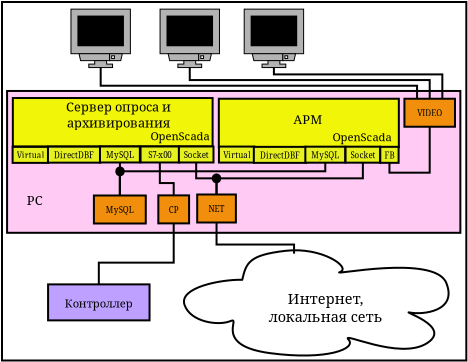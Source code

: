 <?xml version="1.0" encoding="UTF-8"?>
<dia:diagram xmlns:dia="http://www.lysator.liu.se/~alla/dia/">
  <dia:layer name="Тло" visible="true">
    <dia:group>
      <dia:object type="Standard - Box" version="0" id="O0">
        <dia:attribute name="obj_pos">
          <dia:point val="0.17,0.21"/>
        </dia:attribute>
        <dia:attribute name="obj_bb">
          <dia:rectangle val="0.12,0.16;23.436,18.186"/>
        </dia:attribute>
        <dia:attribute name="elem_corner">
          <dia:point val="0.17,0.21"/>
        </dia:attribute>
        <dia:attribute name="elem_width">
          <dia:real val="23.216"/>
        </dia:attribute>
        <dia:attribute name="elem_height">
          <dia:real val="17.925"/>
        </dia:attribute>
        <dia:attribute name="show_background">
          <dia:boolean val="true"/>
        </dia:attribute>
      </dia:object>
      <dia:object type="Standard - Box" version="0" id="O1">
        <dia:attribute name="obj_pos">
          <dia:point val="0.424,4.658"/>
        </dia:attribute>
        <dia:attribute name="obj_bb">
          <dia:rectangle val="0.374,4.608;23.138,11.799"/>
        </dia:attribute>
        <dia:attribute name="elem_corner">
          <dia:point val="0.424,4.658"/>
        </dia:attribute>
        <dia:attribute name="elem_width">
          <dia:real val="22.664"/>
        </dia:attribute>
        <dia:attribute name="elem_height">
          <dia:real val="7.092"/>
        </dia:attribute>
        <dia:attribute name="inner_color">
          <dia:color val="#ffcbf5"/>
        </dia:attribute>
        <dia:attribute name="show_background">
          <dia:boolean val="true"/>
        </dia:attribute>
      </dia:object>
      <dia:object type="Standard - Box" version="0" id="O2">
        <dia:attribute name="obj_pos">
          <dia:point val="0.712,5.011"/>
        </dia:attribute>
        <dia:attribute name="obj_bb">
          <dia:rectangle val="0.662,4.961;10.75,7.484"/>
        </dia:attribute>
        <dia:attribute name="elem_corner">
          <dia:point val="0.712,5.011"/>
        </dia:attribute>
        <dia:attribute name="elem_width">
          <dia:real val="9.988"/>
        </dia:attribute>
        <dia:attribute name="elem_height">
          <dia:real val="2.422"/>
        </dia:attribute>
        <dia:attribute name="inner_color">
          <dia:color val="#f1f507"/>
        </dia:attribute>
        <dia:attribute name="show_background">
          <dia:boolean val="true"/>
        </dia:attribute>
      </dia:object>
      <dia:object type="Standard - Text" version="0" id="O3">
        <dia:attribute name="obj_pos">
          <dia:point val="1.801,10.354"/>
        </dia:attribute>
        <dia:attribute name="obj_bb">
          <dia:rectangle val="1.291,9.738;2.312,10.538"/>
        </dia:attribute>
        <dia:attribute name="text">
          <dia:composite type="text">
            <dia:attribute name="string">
              <dia:string>#PC#</dia:string>
            </dia:attribute>
            <dia:attribute name="font">
              <dia:font name="Times-Roman"/>
            </dia:attribute>
            <dia:attribute name="height">
              <dia:real val="0.8"/>
            </dia:attribute>
            <dia:attribute name="pos">
              <dia:point val="1.801,10.354"/>
            </dia:attribute>
            <dia:attribute name="color">
              <dia:color val="#000000"/>
            </dia:attribute>
            <dia:attribute name="alignment">
              <dia:enum val="1"/>
            </dia:attribute>
          </dia:composite>
        </dia:attribute>
      </dia:object>
      <dia:object type="Flowchart - Box" version="0" id="O4">
        <dia:attribute name="obj_pos">
          <dia:point val="0.7,7.454"/>
        </dia:attribute>
        <dia:attribute name="obj_bb">
          <dia:rectangle val="0.65,7.404;2.524,8.304"/>
        </dia:attribute>
        <dia:attribute name="elem_corner">
          <dia:point val="0.7,7.454"/>
        </dia:attribute>
        <dia:attribute name="elem_width">
          <dia:real val="1.774"/>
        </dia:attribute>
        <dia:attribute name="elem_height">
          <dia:real val="0.8"/>
        </dia:attribute>
        <dia:attribute name="inner_color">
          <dia:color val="#e7f11f"/>
        </dia:attribute>
        <dia:attribute name="show_background">
          <dia:boolean val="true"/>
        </dia:attribute>
        <dia:attribute name="padding">
          <dia:real val="0.1"/>
        </dia:attribute>
        <dia:attribute name="text">
          <dia:composite type="text">
            <dia:attribute name="string">
              <dia:string>#Virtual#</dia:string>
            </dia:attribute>
            <dia:attribute name="font">
              <dia:font name="Times-Roman"/>
            </dia:attribute>
            <dia:attribute name="height">
              <dia:real val="0.5"/>
            </dia:attribute>
            <dia:attribute name="pos">
              <dia:point val="1.587,7.989"/>
            </dia:attribute>
            <dia:attribute name="color">
              <dia:color val="#000000"/>
            </dia:attribute>
            <dia:attribute name="alignment">
              <dia:enum val="1"/>
            </dia:attribute>
          </dia:composite>
        </dia:attribute>
      </dia:object>
      <dia:object type="Flowchart - Box" version="0" id="O5">
        <dia:attribute name="obj_pos">
          <dia:point val="2.468,7.443"/>
        </dia:attribute>
        <dia:attribute name="obj_bb">
          <dia:rectangle val="2.418,7.393;5.128,8.293"/>
        </dia:attribute>
        <dia:attribute name="elem_corner">
          <dia:point val="2.468,7.443"/>
        </dia:attribute>
        <dia:attribute name="elem_width">
          <dia:real val="2.61"/>
        </dia:attribute>
        <dia:attribute name="elem_height">
          <dia:real val="0.8"/>
        </dia:attribute>
        <dia:attribute name="inner_color">
          <dia:color val="#e7f11f"/>
        </dia:attribute>
        <dia:attribute name="show_background">
          <dia:boolean val="true"/>
        </dia:attribute>
        <dia:attribute name="padding">
          <dia:real val="0.1"/>
        </dia:attribute>
        <dia:attribute name="text">
          <dia:composite type="text">
            <dia:attribute name="string">
              <dia:string>#DirectDBF#</dia:string>
            </dia:attribute>
            <dia:attribute name="font">
              <dia:font name="Times-Roman"/>
            </dia:attribute>
            <dia:attribute name="height">
              <dia:real val="0.5"/>
            </dia:attribute>
            <dia:attribute name="pos">
              <dia:point val="3.773,7.978"/>
            </dia:attribute>
            <dia:attribute name="color">
              <dia:color val="#000000"/>
            </dia:attribute>
            <dia:attribute name="alignment">
              <dia:enum val="1"/>
            </dia:attribute>
          </dia:composite>
        </dia:attribute>
      </dia:object>
      <dia:object type="Flowchart - Box" version="0" id="O6">
        <dia:attribute name="obj_pos">
          <dia:point val="5.069,7.434"/>
        </dia:attribute>
        <dia:attribute name="obj_bb">
          <dia:rectangle val="5.019,7.384;7.113,8.284"/>
        </dia:attribute>
        <dia:attribute name="elem_corner">
          <dia:point val="5.069,7.434"/>
        </dia:attribute>
        <dia:attribute name="elem_width">
          <dia:real val="1.994"/>
        </dia:attribute>
        <dia:attribute name="elem_height">
          <dia:real val="0.8"/>
        </dia:attribute>
        <dia:attribute name="inner_color">
          <dia:color val="#e7f11f"/>
        </dia:attribute>
        <dia:attribute name="show_background">
          <dia:boolean val="true"/>
        </dia:attribute>
        <dia:attribute name="padding">
          <dia:real val="0.1"/>
        </dia:attribute>
        <dia:attribute name="text">
          <dia:composite type="text">
            <dia:attribute name="string">
              <dia:string>#MySQL#</dia:string>
            </dia:attribute>
            <dia:attribute name="font">
              <dia:font name="Times-Roman"/>
            </dia:attribute>
            <dia:attribute name="height">
              <dia:real val="0.5"/>
            </dia:attribute>
            <dia:attribute name="pos">
              <dia:point val="6.066,7.968"/>
            </dia:attribute>
            <dia:attribute name="color">
              <dia:color val="#000000"/>
            </dia:attribute>
            <dia:attribute name="alignment">
              <dia:enum val="1"/>
            </dia:attribute>
          </dia:composite>
        </dia:attribute>
      </dia:object>
      <dia:object type="Flowchart - Box" version="0" id="O7">
        <dia:attribute name="obj_pos">
          <dia:point val="4.765,9.885"/>
        </dia:attribute>
        <dia:attribute name="obj_bb">
          <dia:rectangle val="4.715,9.835;7.409,11.335"/>
        </dia:attribute>
        <dia:attribute name="elem_corner">
          <dia:point val="4.765,9.885"/>
        </dia:attribute>
        <dia:attribute name="elem_width">
          <dia:real val="2.594"/>
        </dia:attribute>
        <dia:attribute name="elem_height">
          <dia:real val="1.4"/>
        </dia:attribute>
        <dia:attribute name="inner_color">
          <dia:color val="#f18f0d"/>
        </dia:attribute>
        <dia:attribute name="show_background">
          <dia:boolean val="true"/>
        </dia:attribute>
        <dia:attribute name="padding">
          <dia:real val="0.4"/>
        </dia:attribute>
        <dia:attribute name="text">
          <dia:composite type="text">
            <dia:attribute name="string">
              <dia:string>#MySQL#</dia:string>
            </dia:attribute>
            <dia:attribute name="font">
              <dia:font name="Times-Roman"/>
            </dia:attribute>
            <dia:attribute name="height">
              <dia:real val="0.5"/>
            </dia:attribute>
            <dia:attribute name="pos">
              <dia:point val="6.062,10.719"/>
            </dia:attribute>
            <dia:attribute name="color">
              <dia:color val="#000000"/>
            </dia:attribute>
            <dia:attribute name="alignment">
              <dia:enum val="1"/>
            </dia:attribute>
          </dia:composite>
        </dia:attribute>
      </dia:object>
      <dia:object type="Standard - Line" version="0" id="O8">
        <dia:attribute name="obj_pos">
          <dia:point val="6.066,8.234"/>
        </dia:attribute>
        <dia:attribute name="obj_bb">
          <dia:rectangle val="6.011,8.183;6.116,9.935"/>
        </dia:attribute>
        <dia:attribute name="conn_endpoints">
          <dia:point val="6.066,8.234"/>
          <dia:point val="6.062,9.885"/>
        </dia:attribute>
        <dia:attribute name="numcp">
          <dia:int val="1"/>
        </dia:attribute>
        <dia:connections>
          <dia:connection handle="0" to="O6" connection="13"/>
          <dia:connection handle="1" to="O7" connection="2"/>
        </dia:connections>
      </dia:object>
      <dia:object type="Flowchart - Box" version="0" id="O9">
        <dia:attribute name="obj_pos">
          <dia:point val="7.098,7.434"/>
        </dia:attribute>
        <dia:attribute name="obj_bb">
          <dia:rectangle val="7.048,7.384;9.076,8.284"/>
        </dia:attribute>
        <dia:attribute name="elem_corner">
          <dia:point val="7.098,7.434"/>
        </dia:attribute>
        <dia:attribute name="elem_width">
          <dia:real val="1.928"/>
        </dia:attribute>
        <dia:attribute name="elem_height">
          <dia:real val="0.8"/>
        </dia:attribute>
        <dia:attribute name="inner_color">
          <dia:color val="#e7f11f"/>
        </dia:attribute>
        <dia:attribute name="show_background">
          <dia:boolean val="true"/>
        </dia:attribute>
        <dia:attribute name="padding">
          <dia:real val="0.1"/>
        </dia:attribute>
        <dia:attribute name="text">
          <dia:composite type="text">
            <dia:attribute name="string">
              <dia:string>#S7-x00#</dia:string>
            </dia:attribute>
            <dia:attribute name="font">
              <dia:font name="Times-Roman"/>
            </dia:attribute>
            <dia:attribute name="height">
              <dia:real val="0.5"/>
            </dia:attribute>
            <dia:attribute name="pos">
              <dia:point val="8.062,7.968"/>
            </dia:attribute>
            <dia:attribute name="color">
              <dia:color val="#000000"/>
            </dia:attribute>
            <dia:attribute name="alignment">
              <dia:enum val="1"/>
            </dia:attribute>
          </dia:composite>
        </dia:attribute>
      </dia:object>
      <dia:object type="Flowchart - Box" version="0" id="O10">
        <dia:attribute name="obj_pos">
          <dia:point val="9.014,7.434"/>
        </dia:attribute>
        <dia:attribute name="obj_bb">
          <dia:rectangle val="8.964,7.384;10.794,8.284"/>
        </dia:attribute>
        <dia:attribute name="elem_corner">
          <dia:point val="9.014,7.434"/>
        </dia:attribute>
        <dia:attribute name="elem_width">
          <dia:real val="1.73"/>
        </dia:attribute>
        <dia:attribute name="elem_height">
          <dia:real val="0.8"/>
        </dia:attribute>
        <dia:attribute name="inner_color">
          <dia:color val="#e7f11f"/>
        </dia:attribute>
        <dia:attribute name="show_background">
          <dia:boolean val="true"/>
        </dia:attribute>
        <dia:attribute name="padding">
          <dia:real val="0.1"/>
        </dia:attribute>
        <dia:attribute name="text">
          <dia:composite type="text">
            <dia:attribute name="string">
              <dia:string>#Socket#</dia:string>
            </dia:attribute>
            <dia:attribute name="font">
              <dia:font name="Times-Roman"/>
            </dia:attribute>
            <dia:attribute name="height">
              <dia:real val="0.5"/>
            </dia:attribute>
            <dia:attribute name="pos">
              <dia:point val="9.879,7.968"/>
            </dia:attribute>
            <dia:attribute name="color">
              <dia:color val="#000000"/>
            </dia:attribute>
            <dia:attribute name="alignment">
              <dia:enum val="1"/>
            </dia:attribute>
          </dia:composite>
        </dia:attribute>
      </dia:object>
      <dia:object type="Flowchart - Box" version="0" id="O11">
        <dia:attribute name="obj_pos">
          <dia:point val="9.93,9.835"/>
        </dia:attribute>
        <dia:attribute name="obj_bb">
          <dia:rectangle val="9.88,9.785;11.914,11.285"/>
        </dia:attribute>
        <dia:attribute name="elem_corner">
          <dia:point val="9.93,9.835"/>
        </dia:attribute>
        <dia:attribute name="elem_width">
          <dia:real val="1.934"/>
        </dia:attribute>
        <dia:attribute name="elem_height">
          <dia:real val="1.4"/>
        </dia:attribute>
        <dia:attribute name="inner_color">
          <dia:color val="#f18f0d"/>
        </dia:attribute>
        <dia:attribute name="show_background">
          <dia:boolean val="true"/>
        </dia:attribute>
        <dia:attribute name="padding">
          <dia:real val="0.4"/>
        </dia:attribute>
        <dia:attribute name="text">
          <dia:composite type="text">
            <dia:attribute name="string">
              <dia:string>#NET#</dia:string>
            </dia:attribute>
            <dia:attribute name="font">
              <dia:font name="Times-Roman"/>
            </dia:attribute>
            <dia:attribute name="height">
              <dia:real val="0.5"/>
            </dia:attribute>
            <dia:attribute name="pos">
              <dia:point val="10.897,10.669"/>
            </dia:attribute>
            <dia:attribute name="color">
              <dia:color val="#000000"/>
            </dia:attribute>
            <dia:attribute name="alignment">
              <dia:enum val="1"/>
            </dia:attribute>
          </dia:composite>
        </dia:attribute>
      </dia:object>
      <dia:object type="Standard - Text" version="0" id="O12">
        <dia:attribute name="obj_pos">
          <dia:point val="9.067,7.128"/>
        </dia:attribute>
        <dia:attribute name="obj_bb">
          <dia:rectangle val="7.373,6.59;10.761,7.29"/>
        </dia:attribute>
        <dia:attribute name="text">
          <dia:composite type="text">
            <dia:attribute name="string">
              <dia:string>#OpenScada#</dia:string>
            </dia:attribute>
            <dia:attribute name="font">
              <dia:font name="Times-Roman"/>
            </dia:attribute>
            <dia:attribute name="height">
              <dia:real val="0.7"/>
            </dia:attribute>
            <dia:attribute name="pos">
              <dia:point val="9.067,7.128"/>
            </dia:attribute>
            <dia:attribute name="color">
              <dia:color val="#000000"/>
            </dia:attribute>
            <dia:attribute name="alignment">
              <dia:enum val="1"/>
            </dia:attribute>
          </dia:composite>
        </dia:attribute>
      </dia:object>
      <dia:object type="Standard - Box" version="0" id="O13">
        <dia:attribute name="obj_pos">
          <dia:point val="11.011,5.047"/>
        </dia:attribute>
        <dia:attribute name="obj_bb">
          <dia:rectangle val="10.961,4.997;20.062,7.519"/>
        </dia:attribute>
        <dia:attribute name="elem_corner">
          <dia:point val="11.011,5.047"/>
        </dia:attribute>
        <dia:attribute name="elem_width">
          <dia:real val="9.001"/>
        </dia:attribute>
        <dia:attribute name="elem_height">
          <dia:real val="2.422"/>
        </dia:attribute>
        <dia:attribute name="inner_color">
          <dia:color val="#f1f507"/>
        </dia:attribute>
        <dia:attribute name="show_background">
          <dia:boolean val="true"/>
        </dia:attribute>
      </dia:object>
      <dia:object type="Flowchart - Box" version="0" id="O14">
        <dia:attribute name="obj_pos">
          <dia:point val="11.018,7.439"/>
        </dia:attribute>
        <dia:attribute name="obj_bb">
          <dia:rectangle val="10.968,7.389;12.842,8.289"/>
        </dia:attribute>
        <dia:attribute name="elem_corner">
          <dia:point val="11.018,7.439"/>
        </dia:attribute>
        <dia:attribute name="elem_width">
          <dia:real val="1.774"/>
        </dia:attribute>
        <dia:attribute name="elem_height">
          <dia:real val="0.8"/>
        </dia:attribute>
        <dia:attribute name="inner_color">
          <dia:color val="#e7f11f"/>
        </dia:attribute>
        <dia:attribute name="show_background">
          <dia:boolean val="true"/>
        </dia:attribute>
        <dia:attribute name="padding">
          <dia:real val="0.1"/>
        </dia:attribute>
        <dia:attribute name="text">
          <dia:composite type="text">
            <dia:attribute name="string">
              <dia:string>#Virtual#</dia:string>
            </dia:attribute>
            <dia:attribute name="font">
              <dia:font name="Times-Roman"/>
            </dia:attribute>
            <dia:attribute name="height">
              <dia:real val="0.5"/>
            </dia:attribute>
            <dia:attribute name="pos">
              <dia:point val="11.905,7.974"/>
            </dia:attribute>
            <dia:attribute name="color">
              <dia:color val="#000000"/>
            </dia:attribute>
            <dia:attribute name="alignment">
              <dia:enum val="1"/>
            </dia:attribute>
          </dia:composite>
        </dia:attribute>
      </dia:object>
      <dia:object type="Flowchart - Box" version="0" id="O15">
        <dia:attribute name="obj_pos">
          <dia:point val="12.761,7.453"/>
        </dia:attribute>
        <dia:attribute name="obj_bb">
          <dia:rectangle val="12.711,7.403;15.421,8.303"/>
        </dia:attribute>
        <dia:attribute name="elem_corner">
          <dia:point val="12.761,7.453"/>
        </dia:attribute>
        <dia:attribute name="elem_width">
          <dia:real val="2.61"/>
        </dia:attribute>
        <dia:attribute name="elem_height">
          <dia:real val="0.8"/>
        </dia:attribute>
        <dia:attribute name="inner_color">
          <dia:color val="#e7f11f"/>
        </dia:attribute>
        <dia:attribute name="show_background">
          <dia:boolean val="true"/>
        </dia:attribute>
        <dia:attribute name="padding">
          <dia:real val="0.1"/>
        </dia:attribute>
        <dia:attribute name="text">
          <dia:composite type="text">
            <dia:attribute name="string">
              <dia:string>#DirectDBF#</dia:string>
            </dia:attribute>
            <dia:attribute name="font">
              <dia:font name="Times-Roman"/>
            </dia:attribute>
            <dia:attribute name="height">
              <dia:real val="0.5"/>
            </dia:attribute>
            <dia:attribute name="pos">
              <dia:point val="14.066,7.988"/>
            </dia:attribute>
            <dia:attribute name="color">
              <dia:color val="#000000"/>
            </dia:attribute>
            <dia:attribute name="alignment">
              <dia:enum val="1"/>
            </dia:attribute>
          </dia:composite>
        </dia:attribute>
      </dia:object>
      <dia:object type="Flowchart - Box" version="0" id="O16">
        <dia:attribute name="obj_pos">
          <dia:point val="15.337,7.444"/>
        </dia:attribute>
        <dia:attribute name="obj_bb">
          <dia:rectangle val="15.287,7.394;17.381,8.294"/>
        </dia:attribute>
        <dia:attribute name="elem_corner">
          <dia:point val="15.337,7.444"/>
        </dia:attribute>
        <dia:attribute name="elem_width">
          <dia:real val="1.994"/>
        </dia:attribute>
        <dia:attribute name="elem_height">
          <dia:real val="0.8"/>
        </dia:attribute>
        <dia:attribute name="inner_color">
          <dia:color val="#e7f11f"/>
        </dia:attribute>
        <dia:attribute name="show_background">
          <dia:boolean val="true"/>
        </dia:attribute>
        <dia:attribute name="padding">
          <dia:real val="0.1"/>
        </dia:attribute>
        <dia:attribute name="text">
          <dia:composite type="text">
            <dia:attribute name="string">
              <dia:string>#MySQL#</dia:string>
            </dia:attribute>
            <dia:attribute name="font">
              <dia:font name="Times-Roman"/>
            </dia:attribute>
            <dia:attribute name="height">
              <dia:real val="0.5"/>
            </dia:attribute>
            <dia:attribute name="pos">
              <dia:point val="16.334,7.979"/>
            </dia:attribute>
            <dia:attribute name="color">
              <dia:color val="#000000"/>
            </dia:attribute>
            <dia:attribute name="alignment">
              <dia:enum val="1"/>
            </dia:attribute>
          </dia:composite>
        </dia:attribute>
      </dia:object>
      <dia:object type="Flowchart - Box" version="0" id="O17">
        <dia:attribute name="obj_pos">
          <dia:point val="17.348,7.444"/>
        </dia:attribute>
        <dia:attribute name="obj_bb">
          <dia:rectangle val="17.298,7.394;19.128,8.294"/>
        </dia:attribute>
        <dia:attribute name="elem_corner">
          <dia:point val="17.348,7.444"/>
        </dia:attribute>
        <dia:attribute name="elem_width">
          <dia:real val="1.73"/>
        </dia:attribute>
        <dia:attribute name="elem_height">
          <dia:real val="0.8"/>
        </dia:attribute>
        <dia:attribute name="inner_color">
          <dia:color val="#e7f11f"/>
        </dia:attribute>
        <dia:attribute name="show_background">
          <dia:boolean val="true"/>
        </dia:attribute>
        <dia:attribute name="padding">
          <dia:real val="0.1"/>
        </dia:attribute>
        <dia:attribute name="text">
          <dia:composite type="text">
            <dia:attribute name="string">
              <dia:string>#Socket#</dia:string>
            </dia:attribute>
            <dia:attribute name="font">
              <dia:font name="Times-Roman"/>
            </dia:attribute>
            <dia:attribute name="height">
              <dia:real val="0.5"/>
            </dia:attribute>
            <dia:attribute name="pos">
              <dia:point val="18.213,7.979"/>
            </dia:attribute>
            <dia:attribute name="color">
              <dia:color val="#000000"/>
            </dia:attribute>
            <dia:attribute name="alignment">
              <dia:enum val="1"/>
            </dia:attribute>
          </dia:composite>
        </dia:attribute>
      </dia:object>
      <dia:object type="Standard - Text" version="0" id="O18">
        <dia:attribute name="obj_pos">
          <dia:point val="15.454,6.319"/>
        </dia:attribute>
        <dia:attribute name="obj_bb">
          <dia:rectangle val="14.504,5.704;16.405,6.504"/>
        </dia:attribute>
        <dia:attribute name="text">
          <dia:composite type="text">
            <dia:attribute name="string">
              <dia:string>#АРМ#</dia:string>
            </dia:attribute>
            <dia:attribute name="font">
              <dia:font name="Times-Roman"/>
            </dia:attribute>
            <dia:attribute name="height">
              <dia:real val="0.8"/>
            </dia:attribute>
            <dia:attribute name="pos">
              <dia:point val="15.454,6.319"/>
            </dia:attribute>
            <dia:attribute name="color">
              <dia:color val="#000000"/>
            </dia:attribute>
            <dia:attribute name="alignment">
              <dia:enum val="1"/>
            </dia:attribute>
          </dia:composite>
        </dia:attribute>
      </dia:object>
      <dia:object type="Standard - ZigZagLine" version="0" id="O19">
        <dia:attribute name="obj_pos">
          <dia:point val="10.897,9.835"/>
        </dia:attribute>
        <dia:attribute name="obj_bb">
          <dia:rectangle val="10.847,8.194;18.263,9.885"/>
        </dia:attribute>
        <dia:attribute name="orth_points">
          <dia:point val="10.897,9.835"/>
          <dia:point val="10.897,9.027"/>
          <dia:point val="18.213,9.027"/>
          <dia:point val="18.213,8.244"/>
        </dia:attribute>
        <dia:attribute name="orth_orient">
          <dia:enum val="1"/>
          <dia:enum val="0"/>
          <dia:enum val="1"/>
        </dia:attribute>
        <dia:connections>
          <dia:connection handle="0" to="O11" connection="2"/>
          <dia:connection handle="1" to="O17" connection="13"/>
        </dia:connections>
      </dia:object>
      <dia:object type="Standard - ZigZagLine" version="0" id="O20">
        <dia:attribute name="obj_pos">
          <dia:point val="10.897,9.835"/>
        </dia:attribute>
        <dia:attribute name="obj_bb">
          <dia:rectangle val="9.829,8.184;10.947,9.885"/>
        </dia:attribute>
        <dia:attribute name="orth_points">
          <dia:point val="10.897,9.835"/>
          <dia:point val="10.897,9.027"/>
          <dia:point val="9.879,9.027"/>
          <dia:point val="9.879,8.234"/>
        </dia:attribute>
        <dia:attribute name="orth_orient">
          <dia:enum val="1"/>
          <dia:enum val="0"/>
          <dia:enum val="1"/>
        </dia:attribute>
        <dia:connections>
          <dia:connection handle="0" to="O11" connection="2"/>
          <dia:connection handle="1" to="O10" connection="13"/>
        </dia:connections>
      </dia:object>
      <dia:object type="Standard - ZigZagLine" version="0" id="O21">
        <dia:attribute name="obj_pos">
          <dia:point val="6.062,9.885"/>
        </dia:attribute>
        <dia:attribute name="obj_bb">
          <dia:rectangle val="6.012,8.194;16.384,9.935"/>
        </dia:attribute>
        <dia:attribute name="orth_points">
          <dia:point val="6.062,9.885"/>
          <dia:point val="6.062,8.674"/>
          <dia:point val="16.334,8.674"/>
          <dia:point val="16.334,8.244"/>
        </dia:attribute>
        <dia:attribute name="orth_orient">
          <dia:enum val="1"/>
          <dia:enum val="0"/>
          <dia:enum val="1"/>
        </dia:attribute>
        <dia:connections>
          <dia:connection handle="0" to="O7" connection="2"/>
          <dia:connection handle="1" to="O16" connection="13"/>
        </dia:connections>
      </dia:object>
      <dia:object type="Flowchart - Box" version="0" id="O22">
        <dia:attribute name="obj_pos">
          <dia:point val="19.085,7.451"/>
        </dia:attribute>
        <dia:attribute name="obj_bb">
          <dia:rectangle val="19.035,7.401;20.051,8.301"/>
        </dia:attribute>
        <dia:attribute name="elem_corner">
          <dia:point val="19.085,7.451"/>
        </dia:attribute>
        <dia:attribute name="elem_width">
          <dia:real val="0.916"/>
        </dia:attribute>
        <dia:attribute name="elem_height">
          <dia:real val="0.8"/>
        </dia:attribute>
        <dia:attribute name="inner_color">
          <dia:color val="#e7f11f"/>
        </dia:attribute>
        <dia:attribute name="show_background">
          <dia:boolean val="true"/>
        </dia:attribute>
        <dia:attribute name="padding">
          <dia:real val="0.1"/>
        </dia:attribute>
        <dia:attribute name="text">
          <dia:composite type="text">
            <dia:attribute name="string">
              <dia:string>#FB#</dia:string>
            </dia:attribute>
            <dia:attribute name="font">
              <dia:font name="Times-Roman"/>
            </dia:attribute>
            <dia:attribute name="height">
              <dia:real val="0.5"/>
            </dia:attribute>
            <dia:attribute name="pos">
              <dia:point val="19.543,7.985"/>
            </dia:attribute>
            <dia:attribute name="color">
              <dia:color val="#000000"/>
            </dia:attribute>
            <dia:attribute name="alignment">
              <dia:enum val="1"/>
            </dia:attribute>
          </dia:composite>
        </dia:attribute>
      </dia:object>
      <dia:object type="Flowchart - Box" version="0" id="O23">
        <dia:attribute name="obj_pos">
          <dia:point val="20.291,5.047"/>
        </dia:attribute>
        <dia:attribute name="obj_bb">
          <dia:rectangle val="20.241,4.997;22.869,6.497"/>
        </dia:attribute>
        <dia:attribute name="elem_corner">
          <dia:point val="20.291,5.047"/>
        </dia:attribute>
        <dia:attribute name="elem_width">
          <dia:real val="2.528"/>
        </dia:attribute>
        <dia:attribute name="elem_height">
          <dia:real val="1.4"/>
        </dia:attribute>
        <dia:attribute name="inner_color">
          <dia:color val="#f18f0d"/>
        </dia:attribute>
        <dia:attribute name="show_background">
          <dia:boolean val="true"/>
        </dia:attribute>
        <dia:attribute name="padding">
          <dia:real val="0.4"/>
        </dia:attribute>
        <dia:attribute name="text">
          <dia:composite type="text">
            <dia:attribute name="string">
              <dia:string>#VIDEO#</dia:string>
            </dia:attribute>
            <dia:attribute name="font">
              <dia:font name="Times-Roman"/>
            </dia:attribute>
            <dia:attribute name="height">
              <dia:real val="0.5"/>
            </dia:attribute>
            <dia:attribute name="pos">
              <dia:point val="21.555,5.881"/>
            </dia:attribute>
            <dia:attribute name="color">
              <dia:color val="#000000"/>
            </dia:attribute>
            <dia:attribute name="alignment">
              <dia:enum val="1"/>
            </dia:attribute>
          </dia:composite>
        </dia:attribute>
      </dia:object>
      <dia:object type="Standard - ZigZagLine" version="0" id="O24">
        <dia:attribute name="obj_pos">
          <dia:point val="19.543,8.251"/>
        </dia:attribute>
        <dia:attribute name="obj_bb">
          <dia:rectangle val="19.493,6.397;21.605,8.794"/>
        </dia:attribute>
        <dia:attribute name="orth_points">
          <dia:point val="19.543,8.251"/>
          <dia:point val="19.543,8.744"/>
          <dia:point val="21.555,8.744"/>
          <dia:point val="21.555,6.447"/>
        </dia:attribute>
        <dia:attribute name="orth_orient">
          <dia:enum val="1"/>
          <dia:enum val="0"/>
          <dia:enum val="1"/>
        </dia:attribute>
        <dia:connections>
          <dia:connection handle="0" to="O22" connection="13"/>
          <dia:connection handle="1" to="O23" connection="13"/>
        </dia:connections>
      </dia:object>
      <dia:object type="Network - General Monitor (With Stand)" version="0" id="O25">
        <dia:attribute name="obj_pos">
          <dia:point val="3.618,0.567"/>
        </dia:attribute>
        <dia:attribute name="obj_bb">
          <dia:rectangle val="3.593,0.542;6.614,4.387"/>
        </dia:attribute>
        <dia:attribute name="elem_corner">
          <dia:point val="3.618,0.567"/>
        </dia:attribute>
        <dia:attribute name="elem_width">
          <dia:real val="2.971"/>
        </dia:attribute>
        <dia:attribute name="elem_height">
          <dia:real val="2.921"/>
        </dia:attribute>
        <dia:attribute name="show_background">
          <dia:boolean val="true"/>
        </dia:attribute>
        <dia:attribute name="flip_horizontal">
          <dia:boolean val="false"/>
        </dia:attribute>
        <dia:attribute name="flip_vertical">
          <dia:boolean val="false"/>
        </dia:attribute>
        <dia:attribute name="padding">
          <dia:real val="0.354"/>
        </dia:attribute>
        <dia:attribute name="text">
          <dia:composite type="text">
            <dia:attribute name="string">
              <dia:string>##</dia:string>
            </dia:attribute>
            <dia:attribute name="font">
              <dia:font name="Courier"/>
            </dia:attribute>
            <dia:attribute name="height">
              <dia:real val="0.8"/>
            </dia:attribute>
            <dia:attribute name="pos">
              <dia:point val="5.104,4.22"/>
            </dia:attribute>
            <dia:attribute name="color">
              <dia:color val="#000000"/>
            </dia:attribute>
            <dia:attribute name="alignment">
              <dia:enum val="1"/>
            </dia:attribute>
          </dia:composite>
        </dia:attribute>
      </dia:object>
      <dia:object type="Standard - ZigZagLine" version="0" id="O26">
        <dia:attribute name="obj_pos">
          <dia:point val="20.923,5.047"/>
        </dia:attribute>
        <dia:attribute name="obj_bb">
          <dia:rectangle val="5.053,3.438;20.973,5.097"/>
        </dia:attribute>
        <dia:attribute name="orth_points">
          <dia:point val="20.923,5.047"/>
          <dia:point val="20.923,4.396"/>
          <dia:point val="5.104,4.396"/>
          <dia:point val="5.104,3.488"/>
        </dia:attribute>
        <dia:attribute name="orth_orient">
          <dia:enum val="1"/>
          <dia:enum val="0"/>
          <dia:enum val="1"/>
        </dia:attribute>
        <dia:connections>
          <dia:connection handle="0" to="O23" connection="1"/>
        </dia:connections>
      </dia:object>
      <dia:object type="Network - General Monitor (With Stand)" version="0" id="O27">
        <dia:attribute name="obj_pos">
          <dia:point val="8.073,0.567"/>
        </dia:attribute>
        <dia:attribute name="obj_bb">
          <dia:rectangle val="8.048,0.542;11.069,4.387"/>
        </dia:attribute>
        <dia:attribute name="elem_corner">
          <dia:point val="8.073,0.567"/>
        </dia:attribute>
        <dia:attribute name="elem_width">
          <dia:real val="2.971"/>
        </dia:attribute>
        <dia:attribute name="elem_height">
          <dia:real val="2.921"/>
        </dia:attribute>
        <dia:attribute name="show_background">
          <dia:boolean val="true"/>
        </dia:attribute>
        <dia:attribute name="flip_horizontal">
          <dia:boolean val="false"/>
        </dia:attribute>
        <dia:attribute name="flip_vertical">
          <dia:boolean val="false"/>
        </dia:attribute>
        <dia:attribute name="padding">
          <dia:real val="0.354"/>
        </dia:attribute>
        <dia:attribute name="text">
          <dia:composite type="text">
            <dia:attribute name="string">
              <dia:string>##</dia:string>
            </dia:attribute>
            <dia:attribute name="font">
              <dia:font name="Courier"/>
            </dia:attribute>
            <dia:attribute name="height">
              <dia:real val="0.8"/>
            </dia:attribute>
            <dia:attribute name="pos">
              <dia:point val="9.558,4.22"/>
            </dia:attribute>
            <dia:attribute name="color">
              <dia:color val="#000000"/>
            </dia:attribute>
            <dia:attribute name="alignment">
              <dia:enum val="1"/>
            </dia:attribute>
          </dia:composite>
        </dia:attribute>
      </dia:object>
      <dia:object type="Network - General Monitor (With Stand)" version="0" id="O28">
        <dia:attribute name="obj_pos">
          <dia:point val="12.28,0.567"/>
        </dia:attribute>
        <dia:attribute name="obj_bb">
          <dia:rectangle val="12.255,0.542;15.276,4.387"/>
        </dia:attribute>
        <dia:attribute name="elem_corner">
          <dia:point val="12.28,0.567"/>
        </dia:attribute>
        <dia:attribute name="elem_width">
          <dia:real val="2.971"/>
        </dia:attribute>
        <dia:attribute name="elem_height">
          <dia:real val="2.921"/>
        </dia:attribute>
        <dia:attribute name="show_background">
          <dia:boolean val="true"/>
        </dia:attribute>
        <dia:attribute name="flip_horizontal">
          <dia:boolean val="false"/>
        </dia:attribute>
        <dia:attribute name="flip_vertical">
          <dia:boolean val="false"/>
        </dia:attribute>
        <dia:attribute name="padding">
          <dia:real val="0.354"/>
        </dia:attribute>
        <dia:attribute name="text">
          <dia:composite type="text">
            <dia:attribute name="string">
              <dia:string>##</dia:string>
            </dia:attribute>
            <dia:attribute name="font">
              <dia:font name="Courier"/>
            </dia:attribute>
            <dia:attribute name="height">
              <dia:real val="0.8"/>
            </dia:attribute>
            <dia:attribute name="pos">
              <dia:point val="13.765,4.22"/>
            </dia:attribute>
            <dia:attribute name="color">
              <dia:color val="#000000"/>
            </dia:attribute>
            <dia:attribute name="alignment">
              <dia:enum val="1"/>
            </dia:attribute>
          </dia:composite>
        </dia:attribute>
      </dia:object>
      <dia:object type="Standard - ZigZagLine" version="0" id="O29">
        <dia:attribute name="obj_pos">
          <dia:point val="21.555,5.047"/>
        </dia:attribute>
        <dia:attribute name="obj_bb">
          <dia:rectangle val="9.508,3.438;21.605,5.097"/>
        </dia:attribute>
        <dia:attribute name="orth_points">
          <dia:point val="21.555,5.047"/>
          <dia:point val="21.555,4.113"/>
          <dia:point val="9.558,4.113"/>
          <dia:point val="9.558,3.488"/>
        </dia:attribute>
        <dia:attribute name="orth_orient">
          <dia:enum val="1"/>
          <dia:enum val="0"/>
          <dia:enum val="1"/>
        </dia:attribute>
        <dia:connections>
          <dia:connection handle="0" to="O23" connection="2"/>
        </dia:connections>
      </dia:object>
      <dia:object type="Standard - ZigZagLine" version="0" id="O30">
        <dia:attribute name="obj_pos">
          <dia:point val="22.187,5.047"/>
        </dia:attribute>
        <dia:attribute name="obj_bb">
          <dia:rectangle val="13.716,3.438;22.237,5.097"/>
        </dia:attribute>
        <dia:attribute name="orth_points">
          <dia:point val="22.187,5.047"/>
          <dia:point val="22.187,3.83"/>
          <dia:point val="13.765,3.83"/>
          <dia:point val="13.765,3.488"/>
        </dia:attribute>
        <dia:attribute name="orth_orient">
          <dia:enum val="1"/>
          <dia:enum val="0"/>
          <dia:enum val="1"/>
        </dia:attribute>
        <dia:connections>
          <dia:connection handle="0" to="O23" connection="3"/>
        </dia:connections>
      </dia:object>
      <dia:object type="Standard - ZigZagLine" version="0" id="O31">
        <dia:attribute name="obj_pos">
          <dia:point val="8.062,8.234"/>
        </dia:attribute>
        <dia:attribute name="obj_bb">
          <dia:rectangle val="8.012,8.184;8.805,9.929"/>
        </dia:attribute>
        <dia:attribute name="orth_points">
          <dia:point val="8.062,8.234"/>
          <dia:point val="8.062,9.263"/>
          <dia:point val="8.755,9.263"/>
          <dia:point val="8.755,9.879"/>
        </dia:attribute>
        <dia:attribute name="orth_orient">
          <dia:enum val="1"/>
          <dia:enum val="0"/>
          <dia:enum val="1"/>
        </dia:attribute>
        <dia:connections>
          <dia:connection handle="0" to="O9" connection="13"/>
          <dia:connection handle="1" to="O32" connection="2"/>
        </dia:connections>
      </dia:object>
      <dia:object type="Flowchart - Box" version="0" id="O32">
        <dia:attribute name="obj_pos">
          <dia:point val="7.986,9.879"/>
        </dia:attribute>
        <dia:attribute name="obj_bb">
          <dia:rectangle val="7.936,9.829;9.574,11.329"/>
        </dia:attribute>
        <dia:attribute name="elem_corner">
          <dia:point val="7.986,9.879"/>
        </dia:attribute>
        <dia:attribute name="elem_width">
          <dia:real val="1.538"/>
        </dia:attribute>
        <dia:attribute name="elem_height">
          <dia:real val="1.4"/>
        </dia:attribute>
        <dia:attribute name="inner_color">
          <dia:color val="#f18f0d"/>
        </dia:attribute>
        <dia:attribute name="show_background">
          <dia:boolean val="true"/>
        </dia:attribute>
        <dia:attribute name="padding">
          <dia:real val="0.4"/>
        </dia:attribute>
        <dia:attribute name="text">
          <dia:composite type="text">
            <dia:attribute name="string">
              <dia:string>#CP#</dia:string>
            </dia:attribute>
            <dia:attribute name="font">
              <dia:font name="Times-Roman"/>
            </dia:attribute>
            <dia:attribute name="height">
              <dia:real val="0.5"/>
            </dia:attribute>
            <dia:attribute name="pos">
              <dia:point val="8.755,10.714"/>
            </dia:attribute>
            <dia:attribute name="color">
              <dia:color val="#000000"/>
            </dia:attribute>
            <dia:attribute name="alignment">
              <dia:enum val="1"/>
            </dia:attribute>
          </dia:composite>
        </dia:attribute>
      </dia:object>
      <dia:object type="Standard - Ellipse" version="0" id="O33">
        <dia:attribute name="obj_pos">
          <dia:point val="5.887,8.482"/>
        </dia:attribute>
        <dia:attribute name="obj_bb">
          <dia:rectangle val="5.837,8.432;6.305,8.927"/>
        </dia:attribute>
        <dia:attribute name="elem_corner">
          <dia:point val="5.887,8.482"/>
        </dia:attribute>
        <dia:attribute name="elem_width">
          <dia:real val="0.367"/>
        </dia:attribute>
        <dia:attribute name="elem_height">
          <dia:real val="0.395"/>
        </dia:attribute>
        <dia:attribute name="inner_color">
          <dia:color val="#010101"/>
        </dia:attribute>
      </dia:object>
      <dia:object type="Standard - Ellipse" version="0" id="O34">
        <dia:attribute name="obj_pos">
          <dia:point val="10.712,8.832"/>
        </dia:attribute>
        <dia:attribute name="obj_bb">
          <dia:rectangle val="10.662,8.782;11.13,9.277"/>
        </dia:attribute>
        <dia:attribute name="elem_corner">
          <dia:point val="10.712,8.832"/>
        </dia:attribute>
        <dia:attribute name="elem_width">
          <dia:real val="0.367"/>
        </dia:attribute>
        <dia:attribute name="elem_height">
          <dia:real val="0.395"/>
        </dia:attribute>
        <dia:attribute name="inner_color">
          <dia:color val="#010101"/>
        </dia:attribute>
      </dia:object>
      <dia:object type="Flowchart - Box" version="0" id="O35">
        <dia:attribute name="obj_pos">
          <dia:point val="2.474,14.329"/>
        </dia:attribute>
        <dia:attribute name="obj_bb">
          <dia:rectangle val="2.424,14.279;7.597,16.179"/>
        </dia:attribute>
        <dia:attribute name="elem_corner">
          <dia:point val="2.474,14.329"/>
        </dia:attribute>
        <dia:attribute name="elem_width">
          <dia:real val="5.073"/>
        </dia:attribute>
        <dia:attribute name="elem_height">
          <dia:real val="1.8"/>
        </dia:attribute>
        <dia:attribute name="inner_color">
          <dia:color val="#bda0ff"/>
        </dia:attribute>
        <dia:attribute name="show_background">
          <dia:boolean val="true"/>
        </dia:attribute>
        <dia:attribute name="padding">
          <dia:real val="0.5"/>
        </dia:attribute>
        <dia:attribute name="text">
          <dia:composite type="text">
            <dia:attribute name="string">
              <dia:string>#Контроллер#</dia:string>
            </dia:attribute>
            <dia:attribute name="font">
              <dia:font name="Times-Roman"/>
            </dia:attribute>
            <dia:attribute name="height">
              <dia:real val="0.7"/>
            </dia:attribute>
            <dia:attribute name="pos">
              <dia:point val="5.011,15.417"/>
            </dia:attribute>
            <dia:attribute name="color">
              <dia:color val="#000000"/>
            </dia:attribute>
            <dia:attribute name="alignment">
              <dia:enum val="1"/>
            </dia:attribute>
          </dia:composite>
        </dia:attribute>
      </dia:object>
      <dia:object type="Network - Cloud" version="0" id="O36">
        <dia:attribute name="obj_pos">
          <dia:point val="9.268,12.623"/>
        </dia:attribute>
        <dia:attribute name="obj_bb">
          <dia:rectangle val="9.268,12.623;22.5,17.887"/>
        </dia:attribute>
        <dia:attribute name="elem_corner">
          <dia:point val="9.268,12.623"/>
        </dia:attribute>
        <dia:attribute name="elem_width">
          <dia:real val="13.232"/>
        </dia:attribute>
        <dia:attribute name="elem_height">
          <dia:real val="5.264"/>
        </dia:attribute>
        <dia:attribute name="inner_color">
          <dia:color val="#fff9d3"/>
        </dia:attribute>
        <dia:attribute name="show_background">
          <dia:boolean val="true"/>
        </dia:attribute>
        <dia:attribute name="flip_horizontal">
          <dia:boolean val="false"/>
        </dia:attribute>
        <dia:attribute name="flip_vertical">
          <dia:boolean val="false"/>
        </dia:attribute>
        <dia:attribute name="padding">
          <dia:real val="0.354"/>
        </dia:attribute>
        <dia:attribute name="text">
          <dia:composite type="text">
            <dia:attribute name="string">
              <dia:string>#Интернет,
локальная сеть#</dia:string>
            </dia:attribute>
            <dia:attribute name="font">
              <dia:font name="Times-Roman"/>
            </dia:attribute>
            <dia:attribute name="height">
              <dia:real val="0.9"/>
            </dia:attribute>
            <dia:attribute name="pos">
              <dia:point val="16.238,15.14"/>
            </dia:attribute>
            <dia:attribute name="color">
              <dia:color val="#000000"/>
            </dia:attribute>
            <dia:attribute name="alignment">
              <dia:enum val="1"/>
            </dia:attribute>
          </dia:composite>
        </dia:attribute>
      </dia:object>
      <dia:object type="Standard - ZigZagLine" version="0" id="O37">
        <dia:attribute name="obj_pos">
          <dia:point val="8.755,11.279"/>
        </dia:attribute>
        <dia:attribute name="obj_bb">
          <dia:rectangle val="4.961,11.229;8.805,14.379"/>
        </dia:attribute>
        <dia:attribute name="orth_points">
          <dia:point val="8.755,11.279"/>
          <dia:point val="8.755,13.242"/>
          <dia:point val="5.011,13.242"/>
          <dia:point val="5.011,14.329"/>
        </dia:attribute>
        <dia:attribute name="orth_orient">
          <dia:enum val="1"/>
          <dia:enum val="0"/>
          <dia:enum val="1"/>
        </dia:attribute>
        <dia:connections>
          <dia:connection handle="0" to="O32" connection="13"/>
          <dia:connection handle="1" to="O35" connection="2"/>
        </dia:connections>
      </dia:object>
      <dia:object type="Standard - ZigZagLine" version="0" id="O38">
        <dia:attribute name="obj_pos">
          <dia:point val="10.897,11.235"/>
        </dia:attribute>
        <dia:attribute name="obj_bb">
          <dia:rectangle val="10.847,11.185;14.823,12.844"/>
        </dia:attribute>
        <dia:attribute name="orth_points">
          <dia:point val="10.897,11.235"/>
          <dia:point val="10.897,12.337"/>
          <dia:point val="14.773,12.337"/>
          <dia:point val="14.773,12.794"/>
        </dia:attribute>
        <dia:attribute name="orth_orient">
          <dia:enum val="1"/>
          <dia:enum val="0"/>
          <dia:enum val="1"/>
        </dia:attribute>
        <dia:connections>
          <dia:connection handle="0" to="O11" connection="13"/>
          <dia:connection handle="1" to="O36" connection="3"/>
        </dia:connections>
      </dia:object>
      <dia:object type="Standard - Text" version="0" id="O39">
        <dia:attribute name="obj_pos">
          <dia:point val="5.993,5.683"/>
        </dia:attribute>
        <dia:attribute name="obj_bb">
          <dia:rectangle val="3.037,5.067;8.95,6.667"/>
        </dia:attribute>
        <dia:attribute name="text">
          <dia:composite type="text">
            <dia:attribute name="string">
              <dia:string>#Сервер опроса и
архивирования#</dia:string>
            </dia:attribute>
            <dia:attribute name="font">
              <dia:font name="Times-Roman"/>
            </dia:attribute>
            <dia:attribute name="height">
              <dia:real val="0.8"/>
            </dia:attribute>
            <dia:attribute name="pos">
              <dia:point val="5.993,5.683"/>
            </dia:attribute>
            <dia:attribute name="color">
              <dia:color val="#000000"/>
            </dia:attribute>
            <dia:attribute name="alignment">
              <dia:enum val="1"/>
            </dia:attribute>
          </dia:composite>
        </dia:attribute>
      </dia:object>
      <dia:object type="Standard - Text" version="0" id="O40">
        <dia:attribute name="obj_pos">
          <dia:point val="18.166,7.178"/>
        </dia:attribute>
        <dia:attribute name="obj_bb">
          <dia:rectangle val="16.472,6.64;19.86,7.34"/>
        </dia:attribute>
        <dia:attribute name="text">
          <dia:composite type="text">
            <dia:attribute name="string">
              <dia:string>#OpenScada#</dia:string>
            </dia:attribute>
            <dia:attribute name="font">
              <dia:font name="Times-Roman"/>
            </dia:attribute>
            <dia:attribute name="height">
              <dia:real val="0.7"/>
            </dia:attribute>
            <dia:attribute name="pos">
              <dia:point val="18.166,7.178"/>
            </dia:attribute>
            <dia:attribute name="color">
              <dia:color val="#000000"/>
            </dia:attribute>
            <dia:attribute name="alignment">
              <dia:enum val="1"/>
            </dia:attribute>
          </dia:composite>
        </dia:attribute>
      </dia:object>
    </dia:group>
  </dia:layer>
</dia:diagram>
